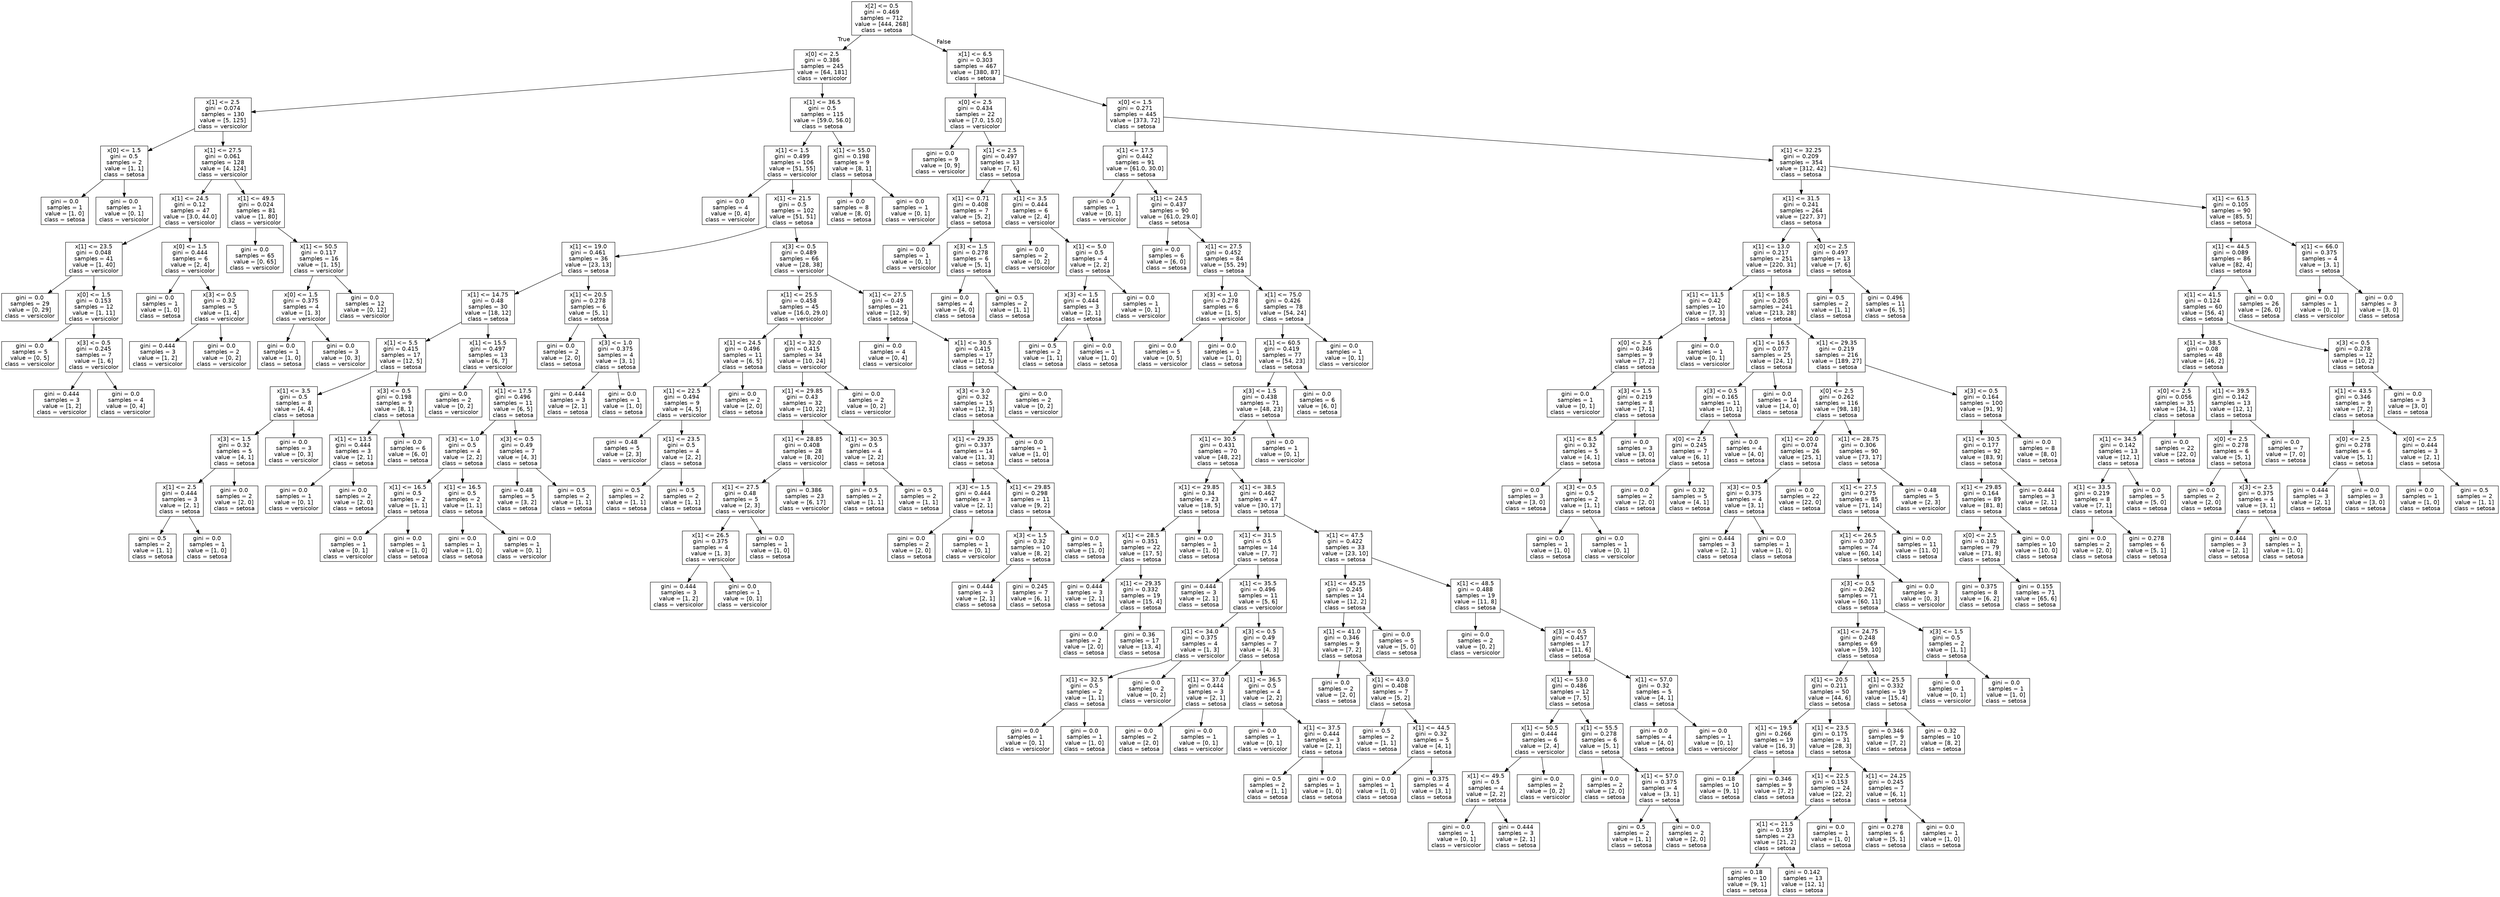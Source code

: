digraph Tree {
node [shape=box, fontname="helvetica"] ;
edge [fontname="helvetica"] ;
0 [label="x[2] <= 0.5\ngini = 0.469\nsamples = 712\nvalue = [444, 268]\nclass = setosa"] ;
1 [label="x[0] <= 2.5\ngini = 0.386\nsamples = 245\nvalue = [64, 181]\nclass = versicolor"] ;
0 -> 1 [labeldistance=2.5, labelangle=45, headlabel="True"] ;
2 [label="x[1] <= 2.5\ngini = 0.074\nsamples = 130\nvalue = [5, 125]\nclass = versicolor"] ;
1 -> 2 ;
3 [label="x[0] <= 1.5\ngini = 0.5\nsamples = 2\nvalue = [1, 1]\nclass = setosa"] ;
2 -> 3 ;
4 [label="gini = 0.0\nsamples = 1\nvalue = [1, 0]\nclass = setosa"] ;
3 -> 4 ;
5 [label="gini = 0.0\nsamples = 1\nvalue = [0, 1]\nclass = versicolor"] ;
3 -> 5 ;
6 [label="x[1] <= 27.5\ngini = 0.061\nsamples = 128\nvalue = [4, 124]\nclass = versicolor"] ;
2 -> 6 ;
7 [label="x[1] <= 24.5\ngini = 0.12\nsamples = 47\nvalue = [3.0, 44.0]\nclass = versicolor"] ;
6 -> 7 ;
8 [label="x[1] <= 23.5\ngini = 0.048\nsamples = 41\nvalue = [1, 40]\nclass = versicolor"] ;
7 -> 8 ;
9 [label="gini = 0.0\nsamples = 29\nvalue = [0, 29]\nclass = versicolor"] ;
8 -> 9 ;
10 [label="x[0] <= 1.5\ngini = 0.153\nsamples = 12\nvalue = [1, 11]\nclass = versicolor"] ;
8 -> 10 ;
11 [label="gini = 0.0\nsamples = 5\nvalue = [0, 5]\nclass = versicolor"] ;
10 -> 11 ;
12 [label="x[3] <= 0.5\ngini = 0.245\nsamples = 7\nvalue = [1, 6]\nclass = versicolor"] ;
10 -> 12 ;
13 [label="gini = 0.444\nsamples = 3\nvalue = [1, 2]\nclass = versicolor"] ;
12 -> 13 ;
14 [label="gini = 0.0\nsamples = 4\nvalue = [0, 4]\nclass = versicolor"] ;
12 -> 14 ;
15 [label="x[0] <= 1.5\ngini = 0.444\nsamples = 6\nvalue = [2, 4]\nclass = versicolor"] ;
7 -> 15 ;
16 [label="gini = 0.0\nsamples = 1\nvalue = [1, 0]\nclass = setosa"] ;
15 -> 16 ;
17 [label="x[3] <= 0.5\ngini = 0.32\nsamples = 5\nvalue = [1, 4]\nclass = versicolor"] ;
15 -> 17 ;
18 [label="gini = 0.444\nsamples = 3\nvalue = [1, 2]\nclass = versicolor"] ;
17 -> 18 ;
19 [label="gini = 0.0\nsamples = 2\nvalue = [0, 2]\nclass = versicolor"] ;
17 -> 19 ;
20 [label="x[1] <= 49.5\ngini = 0.024\nsamples = 81\nvalue = [1, 80]\nclass = versicolor"] ;
6 -> 20 ;
21 [label="gini = 0.0\nsamples = 65\nvalue = [0, 65]\nclass = versicolor"] ;
20 -> 21 ;
22 [label="x[1] <= 50.5\ngini = 0.117\nsamples = 16\nvalue = [1, 15]\nclass = versicolor"] ;
20 -> 22 ;
23 [label="x[0] <= 1.5\ngini = 0.375\nsamples = 4\nvalue = [1, 3]\nclass = versicolor"] ;
22 -> 23 ;
24 [label="gini = 0.0\nsamples = 1\nvalue = [1, 0]\nclass = setosa"] ;
23 -> 24 ;
25 [label="gini = 0.0\nsamples = 3\nvalue = [0, 3]\nclass = versicolor"] ;
23 -> 25 ;
26 [label="gini = 0.0\nsamples = 12\nvalue = [0, 12]\nclass = versicolor"] ;
22 -> 26 ;
27 [label="x[1] <= 36.5\ngini = 0.5\nsamples = 115\nvalue = [59.0, 56.0]\nclass = setosa"] ;
1 -> 27 ;
28 [label="x[1] <= 1.5\ngini = 0.499\nsamples = 106\nvalue = [51, 55]\nclass = versicolor"] ;
27 -> 28 ;
29 [label="gini = 0.0\nsamples = 4\nvalue = [0, 4]\nclass = versicolor"] ;
28 -> 29 ;
30 [label="x[1] <= 21.5\ngini = 0.5\nsamples = 102\nvalue = [51, 51]\nclass = setosa"] ;
28 -> 30 ;
31 [label="x[1] <= 19.0\ngini = 0.461\nsamples = 36\nvalue = [23, 13]\nclass = setosa"] ;
30 -> 31 ;
32 [label="x[1] <= 14.75\ngini = 0.48\nsamples = 30\nvalue = [18, 12]\nclass = setosa"] ;
31 -> 32 ;
33 [label="x[1] <= 5.5\ngini = 0.415\nsamples = 17\nvalue = [12, 5]\nclass = setosa"] ;
32 -> 33 ;
34 [label="x[1] <= 3.5\ngini = 0.5\nsamples = 8\nvalue = [4, 4]\nclass = setosa"] ;
33 -> 34 ;
35 [label="x[3] <= 1.5\ngini = 0.32\nsamples = 5\nvalue = [4, 1]\nclass = setosa"] ;
34 -> 35 ;
36 [label="x[1] <= 2.5\ngini = 0.444\nsamples = 3\nvalue = [2, 1]\nclass = setosa"] ;
35 -> 36 ;
37 [label="gini = 0.5\nsamples = 2\nvalue = [1, 1]\nclass = setosa"] ;
36 -> 37 ;
38 [label="gini = 0.0\nsamples = 1\nvalue = [1, 0]\nclass = setosa"] ;
36 -> 38 ;
39 [label="gini = 0.0\nsamples = 2\nvalue = [2, 0]\nclass = setosa"] ;
35 -> 39 ;
40 [label="gini = 0.0\nsamples = 3\nvalue = [0, 3]\nclass = versicolor"] ;
34 -> 40 ;
41 [label="x[3] <= 0.5\ngini = 0.198\nsamples = 9\nvalue = [8, 1]\nclass = setosa"] ;
33 -> 41 ;
42 [label="x[1] <= 13.5\ngini = 0.444\nsamples = 3\nvalue = [2, 1]\nclass = setosa"] ;
41 -> 42 ;
43 [label="gini = 0.0\nsamples = 1\nvalue = [0, 1]\nclass = versicolor"] ;
42 -> 43 ;
44 [label="gini = 0.0\nsamples = 2\nvalue = [2, 0]\nclass = setosa"] ;
42 -> 44 ;
45 [label="gini = 0.0\nsamples = 6\nvalue = [6, 0]\nclass = setosa"] ;
41 -> 45 ;
46 [label="x[1] <= 15.5\ngini = 0.497\nsamples = 13\nvalue = [6, 7]\nclass = versicolor"] ;
32 -> 46 ;
47 [label="gini = 0.0\nsamples = 2\nvalue = [0, 2]\nclass = versicolor"] ;
46 -> 47 ;
48 [label="x[1] <= 17.5\ngini = 0.496\nsamples = 11\nvalue = [6, 5]\nclass = setosa"] ;
46 -> 48 ;
49 [label="x[3] <= 1.0\ngini = 0.5\nsamples = 4\nvalue = [2, 2]\nclass = setosa"] ;
48 -> 49 ;
50 [label="x[1] <= 16.5\ngini = 0.5\nsamples = 2\nvalue = [1, 1]\nclass = setosa"] ;
49 -> 50 ;
51 [label="gini = 0.0\nsamples = 1\nvalue = [0, 1]\nclass = versicolor"] ;
50 -> 51 ;
52 [label="gini = 0.0\nsamples = 1\nvalue = [1, 0]\nclass = setosa"] ;
50 -> 52 ;
53 [label="x[1] <= 16.5\ngini = 0.5\nsamples = 2\nvalue = [1, 1]\nclass = setosa"] ;
49 -> 53 ;
54 [label="gini = 0.0\nsamples = 1\nvalue = [1, 0]\nclass = setosa"] ;
53 -> 54 ;
55 [label="gini = 0.0\nsamples = 1\nvalue = [0, 1]\nclass = versicolor"] ;
53 -> 55 ;
56 [label="x[3] <= 0.5\ngini = 0.49\nsamples = 7\nvalue = [4, 3]\nclass = setosa"] ;
48 -> 56 ;
57 [label="gini = 0.48\nsamples = 5\nvalue = [3, 2]\nclass = setosa"] ;
56 -> 57 ;
58 [label="gini = 0.5\nsamples = 2\nvalue = [1, 1]\nclass = setosa"] ;
56 -> 58 ;
59 [label="x[1] <= 20.5\ngini = 0.278\nsamples = 6\nvalue = [5, 1]\nclass = setosa"] ;
31 -> 59 ;
60 [label="gini = 0.0\nsamples = 2\nvalue = [2, 0]\nclass = setosa"] ;
59 -> 60 ;
61 [label="x[3] <= 1.0\ngini = 0.375\nsamples = 4\nvalue = [3, 1]\nclass = setosa"] ;
59 -> 61 ;
62 [label="gini = 0.444\nsamples = 3\nvalue = [2, 1]\nclass = setosa"] ;
61 -> 62 ;
63 [label="gini = 0.0\nsamples = 1\nvalue = [1, 0]\nclass = setosa"] ;
61 -> 63 ;
64 [label="x[3] <= 0.5\ngini = 0.489\nsamples = 66\nvalue = [28, 38]\nclass = versicolor"] ;
30 -> 64 ;
65 [label="x[1] <= 25.5\ngini = 0.458\nsamples = 45\nvalue = [16.0, 29.0]\nclass = versicolor"] ;
64 -> 65 ;
66 [label="x[1] <= 24.5\ngini = 0.496\nsamples = 11\nvalue = [6, 5]\nclass = setosa"] ;
65 -> 66 ;
67 [label="x[1] <= 22.5\ngini = 0.494\nsamples = 9\nvalue = [4, 5]\nclass = versicolor"] ;
66 -> 67 ;
68 [label="gini = 0.48\nsamples = 5\nvalue = [2, 3]\nclass = versicolor"] ;
67 -> 68 ;
69 [label="x[1] <= 23.5\ngini = 0.5\nsamples = 4\nvalue = [2, 2]\nclass = setosa"] ;
67 -> 69 ;
70 [label="gini = 0.5\nsamples = 2\nvalue = [1, 1]\nclass = setosa"] ;
69 -> 70 ;
71 [label="gini = 0.5\nsamples = 2\nvalue = [1, 1]\nclass = setosa"] ;
69 -> 71 ;
72 [label="gini = 0.0\nsamples = 2\nvalue = [2, 0]\nclass = setosa"] ;
66 -> 72 ;
73 [label="x[1] <= 32.0\ngini = 0.415\nsamples = 34\nvalue = [10, 24]\nclass = versicolor"] ;
65 -> 73 ;
74 [label="x[1] <= 29.85\ngini = 0.43\nsamples = 32\nvalue = [10, 22]\nclass = versicolor"] ;
73 -> 74 ;
75 [label="x[1] <= 28.85\ngini = 0.408\nsamples = 28\nvalue = [8, 20]\nclass = versicolor"] ;
74 -> 75 ;
76 [label="x[1] <= 27.5\ngini = 0.48\nsamples = 5\nvalue = [2, 3]\nclass = versicolor"] ;
75 -> 76 ;
77 [label="x[1] <= 26.5\ngini = 0.375\nsamples = 4\nvalue = [1, 3]\nclass = versicolor"] ;
76 -> 77 ;
78 [label="gini = 0.444\nsamples = 3\nvalue = [1, 2]\nclass = versicolor"] ;
77 -> 78 ;
79 [label="gini = 0.0\nsamples = 1\nvalue = [0, 1]\nclass = versicolor"] ;
77 -> 79 ;
80 [label="gini = 0.0\nsamples = 1\nvalue = [1, 0]\nclass = setosa"] ;
76 -> 80 ;
81 [label="gini = 0.386\nsamples = 23\nvalue = [6, 17]\nclass = versicolor"] ;
75 -> 81 ;
82 [label="x[1] <= 30.5\ngini = 0.5\nsamples = 4\nvalue = [2, 2]\nclass = setosa"] ;
74 -> 82 ;
83 [label="gini = 0.5\nsamples = 2\nvalue = [1, 1]\nclass = setosa"] ;
82 -> 83 ;
84 [label="gini = 0.5\nsamples = 2\nvalue = [1, 1]\nclass = setosa"] ;
82 -> 84 ;
85 [label="gini = 0.0\nsamples = 2\nvalue = [0, 2]\nclass = versicolor"] ;
73 -> 85 ;
86 [label="x[1] <= 27.5\ngini = 0.49\nsamples = 21\nvalue = [12, 9]\nclass = setosa"] ;
64 -> 86 ;
87 [label="gini = 0.0\nsamples = 4\nvalue = [0, 4]\nclass = versicolor"] ;
86 -> 87 ;
88 [label="x[1] <= 30.5\ngini = 0.415\nsamples = 17\nvalue = [12, 5]\nclass = setosa"] ;
86 -> 88 ;
89 [label="x[3] <= 3.0\ngini = 0.32\nsamples = 15\nvalue = [12, 3]\nclass = setosa"] ;
88 -> 89 ;
90 [label="x[1] <= 29.35\ngini = 0.337\nsamples = 14\nvalue = [11, 3]\nclass = setosa"] ;
89 -> 90 ;
91 [label="x[3] <= 1.5\ngini = 0.444\nsamples = 3\nvalue = [2, 1]\nclass = setosa"] ;
90 -> 91 ;
92 [label="gini = 0.0\nsamples = 2\nvalue = [2, 0]\nclass = setosa"] ;
91 -> 92 ;
93 [label="gini = 0.0\nsamples = 1\nvalue = [0, 1]\nclass = versicolor"] ;
91 -> 93 ;
94 [label="x[1] <= 29.85\ngini = 0.298\nsamples = 11\nvalue = [9, 2]\nclass = setosa"] ;
90 -> 94 ;
95 [label="x[3] <= 1.5\ngini = 0.32\nsamples = 10\nvalue = [8, 2]\nclass = setosa"] ;
94 -> 95 ;
96 [label="gini = 0.444\nsamples = 3\nvalue = [2, 1]\nclass = setosa"] ;
95 -> 96 ;
97 [label="gini = 0.245\nsamples = 7\nvalue = [6, 1]\nclass = setosa"] ;
95 -> 97 ;
98 [label="gini = 0.0\nsamples = 1\nvalue = [1, 0]\nclass = setosa"] ;
94 -> 98 ;
99 [label="gini = 0.0\nsamples = 1\nvalue = [1, 0]\nclass = setosa"] ;
89 -> 99 ;
100 [label="gini = 0.0\nsamples = 2\nvalue = [0, 2]\nclass = versicolor"] ;
88 -> 100 ;
101 [label="x[1] <= 55.0\ngini = 0.198\nsamples = 9\nvalue = [8, 1]\nclass = setosa"] ;
27 -> 101 ;
102 [label="gini = 0.0\nsamples = 8\nvalue = [8, 0]\nclass = setosa"] ;
101 -> 102 ;
103 [label="gini = 0.0\nsamples = 1\nvalue = [0, 1]\nclass = versicolor"] ;
101 -> 103 ;
104 [label="x[1] <= 6.5\ngini = 0.303\nsamples = 467\nvalue = [380, 87]\nclass = setosa"] ;
0 -> 104 [labeldistance=2.5, labelangle=-45, headlabel="False"] ;
105 [label="x[0] <= 2.5\ngini = 0.434\nsamples = 22\nvalue = [7.0, 15.0]\nclass = versicolor"] ;
104 -> 105 ;
106 [label="gini = 0.0\nsamples = 9\nvalue = [0, 9]\nclass = versicolor"] ;
105 -> 106 ;
107 [label="x[1] <= 2.5\ngini = 0.497\nsamples = 13\nvalue = [7, 6]\nclass = setosa"] ;
105 -> 107 ;
108 [label="x[1] <= 0.71\ngini = 0.408\nsamples = 7\nvalue = [5, 2]\nclass = setosa"] ;
107 -> 108 ;
109 [label="gini = 0.0\nsamples = 1\nvalue = [0, 1]\nclass = versicolor"] ;
108 -> 109 ;
110 [label="x[3] <= 1.5\ngini = 0.278\nsamples = 6\nvalue = [5, 1]\nclass = setosa"] ;
108 -> 110 ;
111 [label="gini = 0.0\nsamples = 4\nvalue = [4, 0]\nclass = setosa"] ;
110 -> 111 ;
112 [label="gini = 0.5\nsamples = 2\nvalue = [1, 1]\nclass = setosa"] ;
110 -> 112 ;
113 [label="x[1] <= 3.5\ngini = 0.444\nsamples = 6\nvalue = [2, 4]\nclass = versicolor"] ;
107 -> 113 ;
114 [label="gini = 0.0\nsamples = 2\nvalue = [0, 2]\nclass = versicolor"] ;
113 -> 114 ;
115 [label="x[1] <= 5.0\ngini = 0.5\nsamples = 4\nvalue = [2, 2]\nclass = setosa"] ;
113 -> 115 ;
116 [label="x[3] <= 1.5\ngini = 0.444\nsamples = 3\nvalue = [2, 1]\nclass = setosa"] ;
115 -> 116 ;
117 [label="gini = 0.5\nsamples = 2\nvalue = [1, 1]\nclass = setosa"] ;
116 -> 117 ;
118 [label="gini = 0.0\nsamples = 1\nvalue = [1, 0]\nclass = setosa"] ;
116 -> 118 ;
119 [label="gini = 0.0\nsamples = 1\nvalue = [0, 1]\nclass = versicolor"] ;
115 -> 119 ;
120 [label="x[0] <= 1.5\ngini = 0.271\nsamples = 445\nvalue = [373, 72]\nclass = setosa"] ;
104 -> 120 ;
121 [label="x[1] <= 17.5\ngini = 0.442\nsamples = 91\nvalue = [61.0, 30.0]\nclass = setosa"] ;
120 -> 121 ;
122 [label="gini = 0.0\nsamples = 1\nvalue = [0, 1]\nclass = versicolor"] ;
121 -> 122 ;
123 [label="x[1] <= 24.5\ngini = 0.437\nsamples = 90\nvalue = [61.0, 29.0]\nclass = setosa"] ;
121 -> 123 ;
124 [label="gini = 0.0\nsamples = 6\nvalue = [6, 0]\nclass = setosa"] ;
123 -> 124 ;
125 [label="x[1] <= 27.5\ngini = 0.452\nsamples = 84\nvalue = [55, 29]\nclass = setosa"] ;
123 -> 125 ;
126 [label="x[3] <= 1.0\ngini = 0.278\nsamples = 6\nvalue = [1, 5]\nclass = versicolor"] ;
125 -> 126 ;
127 [label="gini = 0.0\nsamples = 5\nvalue = [0, 5]\nclass = versicolor"] ;
126 -> 127 ;
128 [label="gini = 0.0\nsamples = 1\nvalue = [1, 0]\nclass = setosa"] ;
126 -> 128 ;
129 [label="x[1] <= 75.0\ngini = 0.426\nsamples = 78\nvalue = [54, 24]\nclass = setosa"] ;
125 -> 129 ;
130 [label="x[1] <= 60.5\ngini = 0.419\nsamples = 77\nvalue = [54, 23]\nclass = setosa"] ;
129 -> 130 ;
131 [label="x[3] <= 1.5\ngini = 0.438\nsamples = 71\nvalue = [48, 23]\nclass = setosa"] ;
130 -> 131 ;
132 [label="x[1] <= 30.5\ngini = 0.431\nsamples = 70\nvalue = [48, 22]\nclass = setosa"] ;
131 -> 132 ;
133 [label="x[1] <= 29.85\ngini = 0.34\nsamples = 23\nvalue = [18, 5]\nclass = setosa"] ;
132 -> 133 ;
134 [label="x[1] <= 28.5\ngini = 0.351\nsamples = 22\nvalue = [17, 5]\nclass = setosa"] ;
133 -> 134 ;
135 [label="gini = 0.444\nsamples = 3\nvalue = [2, 1]\nclass = setosa"] ;
134 -> 135 ;
136 [label="x[1] <= 29.35\ngini = 0.332\nsamples = 19\nvalue = [15, 4]\nclass = setosa"] ;
134 -> 136 ;
137 [label="gini = 0.0\nsamples = 2\nvalue = [2, 0]\nclass = setosa"] ;
136 -> 137 ;
138 [label="gini = 0.36\nsamples = 17\nvalue = [13, 4]\nclass = setosa"] ;
136 -> 138 ;
139 [label="gini = 0.0\nsamples = 1\nvalue = [1, 0]\nclass = setosa"] ;
133 -> 139 ;
140 [label="x[1] <= 38.5\ngini = 0.462\nsamples = 47\nvalue = [30, 17]\nclass = setosa"] ;
132 -> 140 ;
141 [label="x[1] <= 31.5\ngini = 0.5\nsamples = 14\nvalue = [7, 7]\nclass = setosa"] ;
140 -> 141 ;
142 [label="gini = 0.444\nsamples = 3\nvalue = [2, 1]\nclass = setosa"] ;
141 -> 142 ;
143 [label="x[1] <= 35.5\ngini = 0.496\nsamples = 11\nvalue = [5, 6]\nclass = versicolor"] ;
141 -> 143 ;
144 [label="x[1] <= 34.0\ngini = 0.375\nsamples = 4\nvalue = [1, 3]\nclass = versicolor"] ;
143 -> 144 ;
145 [label="x[1] <= 32.5\ngini = 0.5\nsamples = 2\nvalue = [1, 1]\nclass = setosa"] ;
144 -> 145 ;
146 [label="gini = 0.0\nsamples = 1\nvalue = [0, 1]\nclass = versicolor"] ;
145 -> 146 ;
147 [label="gini = 0.0\nsamples = 1\nvalue = [1, 0]\nclass = setosa"] ;
145 -> 147 ;
148 [label="gini = 0.0\nsamples = 2\nvalue = [0, 2]\nclass = versicolor"] ;
144 -> 148 ;
149 [label="x[3] <= 0.5\ngini = 0.49\nsamples = 7\nvalue = [4, 3]\nclass = setosa"] ;
143 -> 149 ;
150 [label="x[1] <= 37.0\ngini = 0.444\nsamples = 3\nvalue = [2, 1]\nclass = setosa"] ;
149 -> 150 ;
151 [label="gini = 0.0\nsamples = 2\nvalue = [2, 0]\nclass = setosa"] ;
150 -> 151 ;
152 [label="gini = 0.0\nsamples = 1\nvalue = [0, 1]\nclass = versicolor"] ;
150 -> 152 ;
153 [label="x[1] <= 36.5\ngini = 0.5\nsamples = 4\nvalue = [2, 2]\nclass = setosa"] ;
149 -> 153 ;
154 [label="gini = 0.0\nsamples = 1\nvalue = [0, 1]\nclass = versicolor"] ;
153 -> 154 ;
155 [label="x[1] <= 37.5\ngini = 0.444\nsamples = 3\nvalue = [2, 1]\nclass = setosa"] ;
153 -> 155 ;
156 [label="gini = 0.5\nsamples = 2\nvalue = [1, 1]\nclass = setosa"] ;
155 -> 156 ;
157 [label="gini = 0.0\nsamples = 1\nvalue = [1, 0]\nclass = setosa"] ;
155 -> 157 ;
158 [label="x[1] <= 47.5\ngini = 0.422\nsamples = 33\nvalue = [23, 10]\nclass = setosa"] ;
140 -> 158 ;
159 [label="x[1] <= 45.25\ngini = 0.245\nsamples = 14\nvalue = [12, 2]\nclass = setosa"] ;
158 -> 159 ;
160 [label="x[1] <= 41.0\ngini = 0.346\nsamples = 9\nvalue = [7, 2]\nclass = setosa"] ;
159 -> 160 ;
161 [label="gini = 0.0\nsamples = 2\nvalue = [2, 0]\nclass = setosa"] ;
160 -> 161 ;
162 [label="x[1] <= 43.0\ngini = 0.408\nsamples = 7\nvalue = [5, 2]\nclass = setosa"] ;
160 -> 162 ;
163 [label="gini = 0.5\nsamples = 2\nvalue = [1, 1]\nclass = setosa"] ;
162 -> 163 ;
164 [label="x[1] <= 44.5\ngini = 0.32\nsamples = 5\nvalue = [4, 1]\nclass = setosa"] ;
162 -> 164 ;
165 [label="gini = 0.0\nsamples = 1\nvalue = [1, 0]\nclass = setosa"] ;
164 -> 165 ;
166 [label="gini = 0.375\nsamples = 4\nvalue = [3, 1]\nclass = setosa"] ;
164 -> 166 ;
167 [label="gini = 0.0\nsamples = 5\nvalue = [5, 0]\nclass = setosa"] ;
159 -> 167 ;
168 [label="x[1] <= 48.5\ngini = 0.488\nsamples = 19\nvalue = [11, 8]\nclass = setosa"] ;
158 -> 168 ;
169 [label="gini = 0.0\nsamples = 2\nvalue = [0, 2]\nclass = versicolor"] ;
168 -> 169 ;
170 [label="x[3] <= 0.5\ngini = 0.457\nsamples = 17\nvalue = [11, 6]\nclass = setosa"] ;
168 -> 170 ;
171 [label="x[1] <= 53.0\ngini = 0.486\nsamples = 12\nvalue = [7, 5]\nclass = setosa"] ;
170 -> 171 ;
172 [label="x[1] <= 50.5\ngini = 0.444\nsamples = 6\nvalue = [2, 4]\nclass = versicolor"] ;
171 -> 172 ;
173 [label="x[1] <= 49.5\ngini = 0.5\nsamples = 4\nvalue = [2, 2]\nclass = setosa"] ;
172 -> 173 ;
174 [label="gini = 0.0\nsamples = 1\nvalue = [0, 1]\nclass = versicolor"] ;
173 -> 174 ;
175 [label="gini = 0.444\nsamples = 3\nvalue = [2, 1]\nclass = setosa"] ;
173 -> 175 ;
176 [label="gini = 0.0\nsamples = 2\nvalue = [0, 2]\nclass = versicolor"] ;
172 -> 176 ;
177 [label="x[1] <= 55.5\ngini = 0.278\nsamples = 6\nvalue = [5, 1]\nclass = setosa"] ;
171 -> 177 ;
178 [label="gini = 0.0\nsamples = 2\nvalue = [2, 0]\nclass = setosa"] ;
177 -> 178 ;
179 [label="x[1] <= 57.0\ngini = 0.375\nsamples = 4\nvalue = [3, 1]\nclass = setosa"] ;
177 -> 179 ;
180 [label="gini = 0.5\nsamples = 2\nvalue = [1, 1]\nclass = setosa"] ;
179 -> 180 ;
181 [label="gini = 0.0\nsamples = 2\nvalue = [2, 0]\nclass = setosa"] ;
179 -> 181 ;
182 [label="x[1] <= 57.0\ngini = 0.32\nsamples = 5\nvalue = [4, 1]\nclass = setosa"] ;
170 -> 182 ;
183 [label="gini = 0.0\nsamples = 4\nvalue = [4, 0]\nclass = setosa"] ;
182 -> 183 ;
184 [label="gini = 0.0\nsamples = 1\nvalue = [0, 1]\nclass = versicolor"] ;
182 -> 184 ;
185 [label="gini = 0.0\nsamples = 1\nvalue = [0, 1]\nclass = versicolor"] ;
131 -> 185 ;
186 [label="gini = 0.0\nsamples = 6\nvalue = [6, 0]\nclass = setosa"] ;
130 -> 186 ;
187 [label="gini = 0.0\nsamples = 1\nvalue = [0, 1]\nclass = versicolor"] ;
129 -> 187 ;
188 [label="x[1] <= 32.25\ngini = 0.209\nsamples = 354\nvalue = [312, 42]\nclass = setosa"] ;
120 -> 188 ;
189 [label="x[1] <= 31.5\ngini = 0.241\nsamples = 264\nvalue = [227, 37]\nclass = setosa"] ;
188 -> 189 ;
190 [label="x[1] <= 13.0\ngini = 0.217\nsamples = 251\nvalue = [220, 31]\nclass = setosa"] ;
189 -> 190 ;
191 [label="x[1] <= 11.5\ngini = 0.42\nsamples = 10\nvalue = [7, 3]\nclass = setosa"] ;
190 -> 191 ;
192 [label="x[0] <= 2.5\ngini = 0.346\nsamples = 9\nvalue = [7, 2]\nclass = setosa"] ;
191 -> 192 ;
193 [label="gini = 0.0\nsamples = 1\nvalue = [0, 1]\nclass = versicolor"] ;
192 -> 193 ;
194 [label="x[3] <= 1.5\ngini = 0.219\nsamples = 8\nvalue = [7, 1]\nclass = setosa"] ;
192 -> 194 ;
195 [label="x[1] <= 8.5\ngini = 0.32\nsamples = 5\nvalue = [4, 1]\nclass = setosa"] ;
194 -> 195 ;
196 [label="gini = 0.0\nsamples = 3\nvalue = [3, 0]\nclass = setosa"] ;
195 -> 196 ;
197 [label="x[3] <= 0.5\ngini = 0.5\nsamples = 2\nvalue = [1, 1]\nclass = setosa"] ;
195 -> 197 ;
198 [label="gini = 0.0\nsamples = 1\nvalue = [1, 0]\nclass = setosa"] ;
197 -> 198 ;
199 [label="gini = 0.0\nsamples = 1\nvalue = [0, 1]\nclass = versicolor"] ;
197 -> 199 ;
200 [label="gini = 0.0\nsamples = 3\nvalue = [3, 0]\nclass = setosa"] ;
194 -> 200 ;
201 [label="gini = 0.0\nsamples = 1\nvalue = [0, 1]\nclass = versicolor"] ;
191 -> 201 ;
202 [label="x[1] <= 18.5\ngini = 0.205\nsamples = 241\nvalue = [213, 28]\nclass = setosa"] ;
190 -> 202 ;
203 [label="x[1] <= 16.5\ngini = 0.077\nsamples = 25\nvalue = [24, 1]\nclass = setosa"] ;
202 -> 203 ;
204 [label="x[3] <= 0.5\ngini = 0.165\nsamples = 11\nvalue = [10, 1]\nclass = setosa"] ;
203 -> 204 ;
205 [label="x[0] <= 2.5\ngini = 0.245\nsamples = 7\nvalue = [6, 1]\nclass = setosa"] ;
204 -> 205 ;
206 [label="gini = 0.0\nsamples = 2\nvalue = [2, 0]\nclass = setosa"] ;
205 -> 206 ;
207 [label="gini = 0.32\nsamples = 5\nvalue = [4, 1]\nclass = setosa"] ;
205 -> 207 ;
208 [label="gini = 0.0\nsamples = 4\nvalue = [4, 0]\nclass = setosa"] ;
204 -> 208 ;
209 [label="gini = 0.0\nsamples = 14\nvalue = [14, 0]\nclass = setosa"] ;
203 -> 209 ;
210 [label="x[1] <= 29.35\ngini = 0.219\nsamples = 216\nvalue = [189, 27]\nclass = setosa"] ;
202 -> 210 ;
211 [label="x[0] <= 2.5\ngini = 0.262\nsamples = 116\nvalue = [98, 18]\nclass = setosa"] ;
210 -> 211 ;
212 [label="x[1] <= 20.0\ngini = 0.074\nsamples = 26\nvalue = [25, 1]\nclass = setosa"] ;
211 -> 212 ;
213 [label="x[3] <= 0.5\ngini = 0.375\nsamples = 4\nvalue = [3, 1]\nclass = setosa"] ;
212 -> 213 ;
214 [label="gini = 0.444\nsamples = 3\nvalue = [2, 1]\nclass = setosa"] ;
213 -> 214 ;
215 [label="gini = 0.0\nsamples = 1\nvalue = [1, 0]\nclass = setosa"] ;
213 -> 215 ;
216 [label="gini = 0.0\nsamples = 22\nvalue = [22, 0]\nclass = setosa"] ;
212 -> 216 ;
217 [label="x[1] <= 28.75\ngini = 0.306\nsamples = 90\nvalue = [73, 17]\nclass = setosa"] ;
211 -> 217 ;
218 [label="x[1] <= 27.5\ngini = 0.275\nsamples = 85\nvalue = [71, 14]\nclass = setosa"] ;
217 -> 218 ;
219 [label="x[1] <= 26.5\ngini = 0.307\nsamples = 74\nvalue = [60, 14]\nclass = setosa"] ;
218 -> 219 ;
220 [label="x[3] <= 0.5\ngini = 0.262\nsamples = 71\nvalue = [60, 11]\nclass = setosa"] ;
219 -> 220 ;
221 [label="x[1] <= 24.75\ngini = 0.248\nsamples = 69\nvalue = [59, 10]\nclass = setosa"] ;
220 -> 221 ;
222 [label="x[1] <= 20.5\ngini = 0.211\nsamples = 50\nvalue = [44, 6]\nclass = setosa"] ;
221 -> 222 ;
223 [label="x[1] <= 19.5\ngini = 0.266\nsamples = 19\nvalue = [16, 3]\nclass = setosa"] ;
222 -> 223 ;
224 [label="gini = 0.18\nsamples = 10\nvalue = [9, 1]\nclass = setosa"] ;
223 -> 224 ;
225 [label="gini = 0.346\nsamples = 9\nvalue = [7, 2]\nclass = setosa"] ;
223 -> 225 ;
226 [label="x[1] <= 23.5\ngini = 0.175\nsamples = 31\nvalue = [28, 3]\nclass = setosa"] ;
222 -> 226 ;
227 [label="x[1] <= 22.5\ngini = 0.153\nsamples = 24\nvalue = [22, 2]\nclass = setosa"] ;
226 -> 227 ;
228 [label="x[1] <= 21.5\ngini = 0.159\nsamples = 23\nvalue = [21, 2]\nclass = setosa"] ;
227 -> 228 ;
229 [label="gini = 0.18\nsamples = 10\nvalue = [9, 1]\nclass = setosa"] ;
228 -> 229 ;
230 [label="gini = 0.142\nsamples = 13\nvalue = [12, 1]\nclass = setosa"] ;
228 -> 230 ;
231 [label="gini = 0.0\nsamples = 1\nvalue = [1, 0]\nclass = setosa"] ;
227 -> 231 ;
232 [label="x[1] <= 24.25\ngini = 0.245\nsamples = 7\nvalue = [6, 1]\nclass = setosa"] ;
226 -> 232 ;
233 [label="gini = 0.278\nsamples = 6\nvalue = [5, 1]\nclass = setosa"] ;
232 -> 233 ;
234 [label="gini = 0.0\nsamples = 1\nvalue = [1, 0]\nclass = setosa"] ;
232 -> 234 ;
235 [label="x[1] <= 25.5\ngini = 0.332\nsamples = 19\nvalue = [15, 4]\nclass = setosa"] ;
221 -> 235 ;
236 [label="gini = 0.346\nsamples = 9\nvalue = [7, 2]\nclass = setosa"] ;
235 -> 236 ;
237 [label="gini = 0.32\nsamples = 10\nvalue = [8, 2]\nclass = setosa"] ;
235 -> 237 ;
238 [label="x[3] <= 1.5\ngini = 0.5\nsamples = 2\nvalue = [1, 1]\nclass = setosa"] ;
220 -> 238 ;
239 [label="gini = 0.0\nsamples = 1\nvalue = [0, 1]\nclass = versicolor"] ;
238 -> 239 ;
240 [label="gini = 0.0\nsamples = 1\nvalue = [1, 0]\nclass = setosa"] ;
238 -> 240 ;
241 [label="gini = 0.0\nsamples = 3\nvalue = [0, 3]\nclass = versicolor"] ;
219 -> 241 ;
242 [label="gini = 0.0\nsamples = 11\nvalue = [11, 0]\nclass = setosa"] ;
218 -> 242 ;
243 [label="gini = 0.48\nsamples = 5\nvalue = [2, 3]\nclass = versicolor"] ;
217 -> 243 ;
244 [label="x[3] <= 0.5\ngini = 0.164\nsamples = 100\nvalue = [91, 9]\nclass = setosa"] ;
210 -> 244 ;
245 [label="x[1] <= 30.5\ngini = 0.177\nsamples = 92\nvalue = [83, 9]\nclass = setosa"] ;
244 -> 245 ;
246 [label="x[1] <= 29.85\ngini = 0.164\nsamples = 89\nvalue = [81, 8]\nclass = setosa"] ;
245 -> 246 ;
247 [label="x[0] <= 2.5\ngini = 0.182\nsamples = 79\nvalue = [71, 8]\nclass = setosa"] ;
246 -> 247 ;
248 [label="gini = 0.375\nsamples = 8\nvalue = [6, 2]\nclass = setosa"] ;
247 -> 248 ;
249 [label="gini = 0.155\nsamples = 71\nvalue = [65, 6]\nclass = setosa"] ;
247 -> 249 ;
250 [label="gini = 0.0\nsamples = 10\nvalue = [10, 0]\nclass = setosa"] ;
246 -> 250 ;
251 [label="gini = 0.444\nsamples = 3\nvalue = [2, 1]\nclass = setosa"] ;
245 -> 251 ;
252 [label="gini = 0.0\nsamples = 8\nvalue = [8, 0]\nclass = setosa"] ;
244 -> 252 ;
253 [label="x[0] <= 2.5\ngini = 0.497\nsamples = 13\nvalue = [7, 6]\nclass = setosa"] ;
189 -> 253 ;
254 [label="gini = 0.5\nsamples = 2\nvalue = [1, 1]\nclass = setosa"] ;
253 -> 254 ;
255 [label="gini = 0.496\nsamples = 11\nvalue = [6, 5]\nclass = setosa"] ;
253 -> 255 ;
256 [label="x[1] <= 61.5\ngini = 0.105\nsamples = 90\nvalue = [85, 5]\nclass = setosa"] ;
188 -> 256 ;
257 [label="x[1] <= 44.5\ngini = 0.089\nsamples = 86\nvalue = [82, 4]\nclass = setosa"] ;
256 -> 257 ;
258 [label="x[1] <= 41.5\ngini = 0.124\nsamples = 60\nvalue = [56, 4]\nclass = setosa"] ;
257 -> 258 ;
259 [label="x[1] <= 38.5\ngini = 0.08\nsamples = 48\nvalue = [46, 2]\nclass = setosa"] ;
258 -> 259 ;
260 [label="x[0] <= 2.5\ngini = 0.056\nsamples = 35\nvalue = [34, 1]\nclass = setosa"] ;
259 -> 260 ;
261 [label="x[1] <= 34.5\ngini = 0.142\nsamples = 13\nvalue = [12, 1]\nclass = setosa"] ;
260 -> 261 ;
262 [label="x[1] <= 33.5\ngini = 0.219\nsamples = 8\nvalue = [7, 1]\nclass = setosa"] ;
261 -> 262 ;
263 [label="gini = 0.0\nsamples = 2\nvalue = [2, 0]\nclass = setosa"] ;
262 -> 263 ;
264 [label="gini = 0.278\nsamples = 6\nvalue = [5, 1]\nclass = setosa"] ;
262 -> 264 ;
265 [label="gini = 0.0\nsamples = 5\nvalue = [5, 0]\nclass = setosa"] ;
261 -> 265 ;
266 [label="gini = 0.0\nsamples = 22\nvalue = [22, 0]\nclass = setosa"] ;
260 -> 266 ;
267 [label="x[1] <= 39.5\ngini = 0.142\nsamples = 13\nvalue = [12, 1]\nclass = setosa"] ;
259 -> 267 ;
268 [label="x[0] <= 2.5\ngini = 0.278\nsamples = 6\nvalue = [5, 1]\nclass = setosa"] ;
267 -> 268 ;
269 [label="gini = 0.0\nsamples = 2\nvalue = [2, 0]\nclass = setosa"] ;
268 -> 269 ;
270 [label="x[3] <= 2.5\ngini = 0.375\nsamples = 4\nvalue = [3, 1]\nclass = setosa"] ;
268 -> 270 ;
271 [label="gini = 0.444\nsamples = 3\nvalue = [2, 1]\nclass = setosa"] ;
270 -> 271 ;
272 [label="gini = 0.0\nsamples = 1\nvalue = [1, 0]\nclass = setosa"] ;
270 -> 272 ;
273 [label="gini = 0.0\nsamples = 7\nvalue = [7, 0]\nclass = setosa"] ;
267 -> 273 ;
274 [label="x[3] <= 0.5\ngini = 0.278\nsamples = 12\nvalue = [10, 2]\nclass = setosa"] ;
258 -> 274 ;
275 [label="x[1] <= 43.5\ngini = 0.346\nsamples = 9\nvalue = [7, 2]\nclass = setosa"] ;
274 -> 275 ;
276 [label="x[0] <= 2.5\ngini = 0.278\nsamples = 6\nvalue = [5, 1]\nclass = setosa"] ;
275 -> 276 ;
277 [label="gini = 0.444\nsamples = 3\nvalue = [2, 1]\nclass = setosa"] ;
276 -> 277 ;
278 [label="gini = 0.0\nsamples = 3\nvalue = [3, 0]\nclass = setosa"] ;
276 -> 278 ;
279 [label="x[0] <= 2.5\ngini = 0.444\nsamples = 3\nvalue = [2, 1]\nclass = setosa"] ;
275 -> 279 ;
280 [label="gini = 0.0\nsamples = 1\nvalue = [1, 0]\nclass = setosa"] ;
279 -> 280 ;
281 [label="gini = 0.5\nsamples = 2\nvalue = [1, 1]\nclass = setosa"] ;
279 -> 281 ;
282 [label="gini = 0.0\nsamples = 3\nvalue = [3, 0]\nclass = setosa"] ;
274 -> 282 ;
283 [label="gini = 0.0\nsamples = 26\nvalue = [26, 0]\nclass = setosa"] ;
257 -> 283 ;
284 [label="x[1] <= 66.0\ngini = 0.375\nsamples = 4\nvalue = [3, 1]\nclass = setosa"] ;
256 -> 284 ;
285 [label="gini = 0.0\nsamples = 1\nvalue = [0, 1]\nclass = versicolor"] ;
284 -> 285 ;
286 [label="gini = 0.0\nsamples = 3\nvalue = [3, 0]\nclass = setosa"] ;
284 -> 286 ;
}